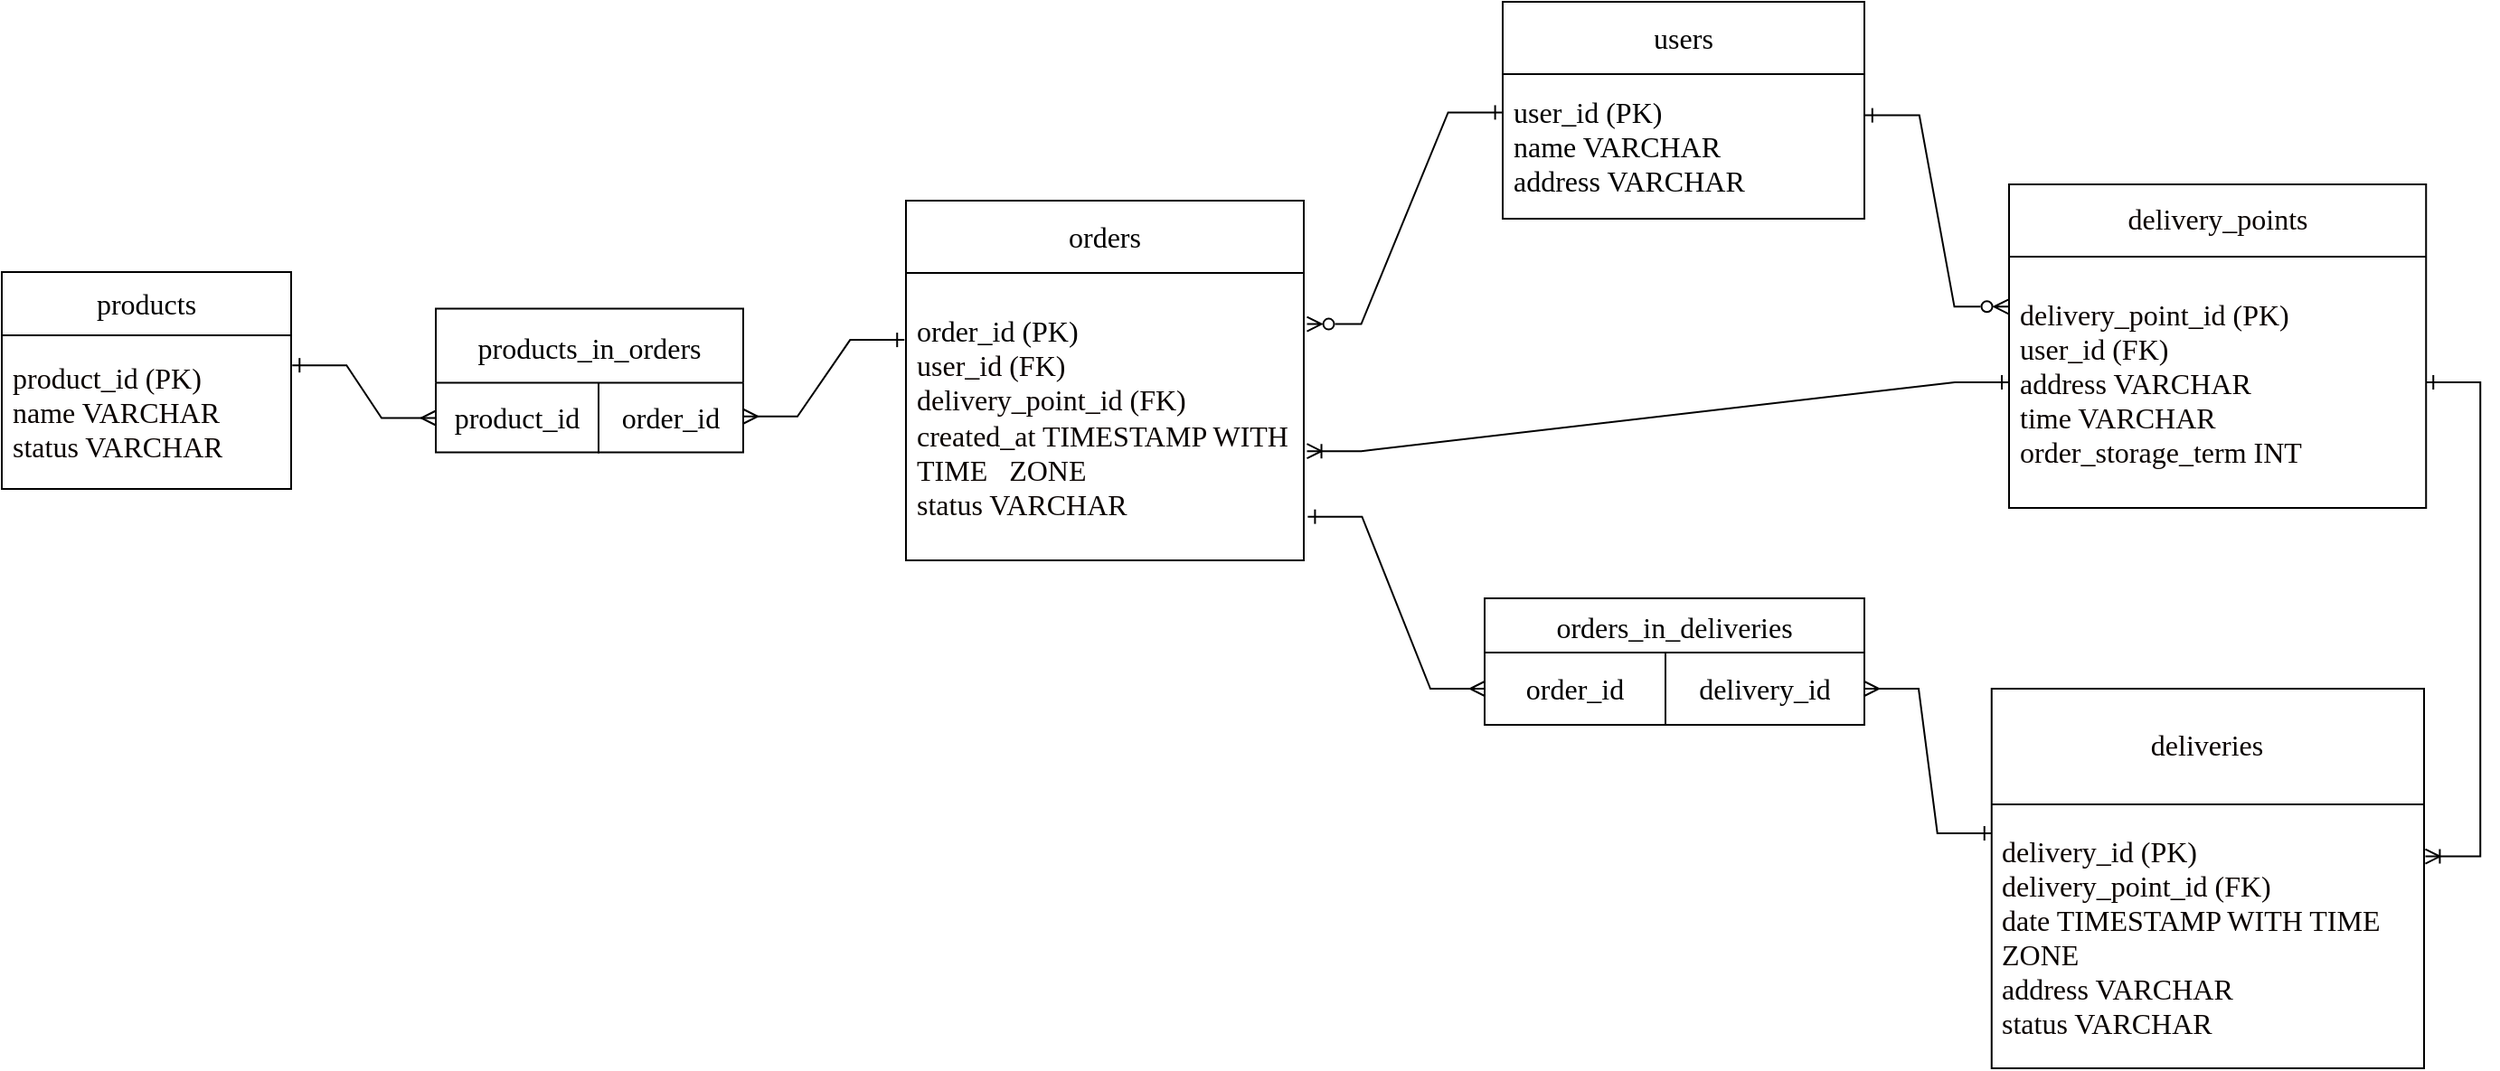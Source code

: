 <mxfile version="24.7.17">
  <diagram name="Страница — 1" id="AGJ4T7gUV2RrVNilVEZO">
    <mxGraphModel dx="2219" dy="621" grid="1" gridSize="10" guides="1" tooltips="1" connect="1" arrows="0" fold="1" page="1" pageScale="1" pageWidth="1169" pageHeight="827" math="0" shadow="0">
      <root>
        <mxCell id="0" />
        <mxCell id="1" parent="0" />
        <mxCell id="E9T-sOof5d7wJz7EKvrC-45" value="" style="shape=table;startSize=0;container=1;collapsible=0;childLayout=tableLayout;" parent="1" vertex="1">
          <mxGeometry x="280" y="60" width="200" height="120" as="geometry" />
        </mxCell>
        <mxCell id="E9T-sOof5d7wJz7EKvrC-46" value="" style="shape=tableRow;horizontal=0;startSize=0;swimlaneHead=0;swimlaneBody=0;strokeColor=inherit;top=0;left=0;bottom=0;right=0;collapsible=0;dropTarget=0;fillColor=none;points=[[0,0.5],[1,0.5]];portConstraint=eastwest;" parent="E9T-sOof5d7wJz7EKvrC-45" vertex="1">
          <mxGeometry width="200" height="40" as="geometry" />
        </mxCell>
        <mxCell id="E9T-sOof5d7wJz7EKvrC-47" value="&lt;font face=&quot;Times New Roman&quot; style=&quot;font-size: 16px;&quot;&gt;users&lt;/font&gt;" style="shape=partialRectangle;html=1;whiteSpace=wrap;connectable=0;strokeColor=inherit;overflow=hidden;fillColor=none;top=0;left=0;bottom=0;right=0;pointerEvents=1;align=center;" parent="E9T-sOof5d7wJz7EKvrC-46" vertex="1">
          <mxGeometry width="200" height="40" as="geometry">
            <mxRectangle width="200" height="40" as="alternateBounds" />
          </mxGeometry>
        </mxCell>
        <mxCell id="E9T-sOof5d7wJz7EKvrC-48" value="" style="shape=tableRow;horizontal=0;startSize=0;swimlaneHead=0;swimlaneBody=0;strokeColor=inherit;top=0;left=0;bottom=0;right=0;collapsible=0;dropTarget=0;fillColor=none;points=[[0,0.5],[1,0.5]];portConstraint=eastwest;" parent="E9T-sOof5d7wJz7EKvrC-45" vertex="1">
          <mxGeometry y="40" width="200" height="80" as="geometry" />
        </mxCell>
        <mxCell id="E9T-sOof5d7wJz7EKvrC-49" value="&lt;div style=&quot;font-size: 16px;&quot;&gt;&lt;font face=&quot;Times New Roman&quot; style=&quot;font-size: 16px;&quot;&gt;&amp;nbsp;user_id (PK)&lt;/font&gt;&lt;/div&gt;&lt;font face=&quot;h4QID22mVBc5x-CDYiEK&quot; style=&quot;font-size: 16px;&quot;&gt;&amp;nbsp;name VARCHAR&lt;/font&gt;&lt;div style=&quot;font-size: 16px;&quot;&gt;&lt;font face=&quot;h4QID22mVBc5x-CDYiEK&quot; style=&quot;font-size: 16px;&quot;&gt;&amp;nbsp;address VARCHAR&lt;/font&gt;&lt;/div&gt;" style="shape=partialRectangle;html=1;whiteSpace=wrap;connectable=0;strokeColor=inherit;overflow=hidden;fillColor=none;top=0;left=0;bottom=0;right=0;pointerEvents=1;align=left;" parent="E9T-sOof5d7wJz7EKvrC-48" vertex="1">
          <mxGeometry width="200" height="80" as="geometry">
            <mxRectangle width="200" height="80" as="alternateBounds" />
          </mxGeometry>
        </mxCell>
        <mxCell id="E9T-sOof5d7wJz7EKvrC-50" value="" style="shape=table;startSize=0;container=1;collapsible=0;childLayout=tableLayout;" parent="1" vertex="1">
          <mxGeometry x="-50" y="170" width="220" height="199" as="geometry" />
        </mxCell>
        <mxCell id="E9T-sOof5d7wJz7EKvrC-51" value="" style="shape=tableRow;horizontal=0;startSize=0;swimlaneHead=0;swimlaneBody=0;strokeColor=inherit;top=0;left=0;bottom=0;right=0;collapsible=0;dropTarget=0;fillColor=none;points=[[0,0.5],[1,0.5]];portConstraint=eastwest;" parent="E9T-sOof5d7wJz7EKvrC-50" vertex="1">
          <mxGeometry width="220" height="40" as="geometry" />
        </mxCell>
        <mxCell id="E9T-sOof5d7wJz7EKvrC-52" value="&lt;font style=&quot;font-size: 16px;&quot; face=&quot;Times New Roman&quot;&gt;orders&lt;/font&gt;" style="shape=partialRectangle;html=1;whiteSpace=wrap;connectable=0;strokeColor=inherit;overflow=hidden;fillColor=none;top=0;left=0;bottom=0;right=0;pointerEvents=1;" parent="E9T-sOof5d7wJz7EKvrC-51" vertex="1">
          <mxGeometry width="220" height="40" as="geometry">
            <mxRectangle width="220" height="40" as="alternateBounds" />
          </mxGeometry>
        </mxCell>
        <mxCell id="E9T-sOof5d7wJz7EKvrC-53" value="" style="shape=tableRow;horizontal=0;startSize=0;swimlaneHead=0;swimlaneBody=0;strokeColor=inherit;top=0;left=0;bottom=0;right=0;collapsible=0;dropTarget=0;fillColor=none;points=[[0,0.5],[1,0.5]];portConstraint=eastwest;" parent="E9T-sOof5d7wJz7EKvrC-50" vertex="1">
          <mxGeometry y="40" width="220" height="159" as="geometry" />
        </mxCell>
        <mxCell id="E9T-sOof5d7wJz7EKvrC-54" value="&lt;font style=&quot;font-size: 16px;&quot; face=&quot;Times New Roman&quot;&gt;&amp;nbsp;order_id (PK)&lt;/font&gt;&lt;div&gt;&lt;span style=&quot;color: rgb(10, 3, 0); font-family: iHlJsmXUPDdTPYYUEvS6; font-size: 16px; white-space: pre; background-color: rgb(255, 255, 255);&quot;&gt; user_id (FK)&lt;/span&gt;&lt;/div&gt;&lt;div&gt;&lt;span style=&quot;color: rgb(10, 3, 0); font-family: &amp;quot;Times New Roman&amp;quot;; font-size: 16px; white-space: pre; background-color: rgb(255, 255, 255);&quot;&gt; delivery_point_id (FK)&lt;/span&gt;&lt;div style=&quot;font-size: 16px;&quot;&gt;&lt;span style=&quot;background-color: rgb(255, 255, 255);&quot;&gt;&lt;font style=&quot;font-size: 16px;&quot; face=&quot;iHlJsmXUPDdTPYYUEvS6&quot; color=&quot;#0a0300&quot;&gt;&amp;nbsp;created_at TIMESTAMP WITH&amp;nbsp; &amp;nbsp;TIME&amp;nbsp; &amp;nbsp;ZONE&lt;/font&gt;&lt;/span&gt;&lt;/div&gt;&lt;div style=&quot;font-size: 16px;&quot;&gt;&lt;span style=&quot;color: rgb(10, 3, 0); font-family: eMbRWu4DokQ9QdMwVr3S; white-space: pre; background-color: rgb(255, 255, 255);&quot;&gt; status VARCHAR&lt;/span&gt;&lt;/div&gt;&lt;/div&gt;" style="shape=partialRectangle;html=1;whiteSpace=wrap;connectable=0;strokeColor=inherit;overflow=hidden;fillColor=none;top=0;left=0;bottom=0;right=0;pointerEvents=1;align=left;" parent="E9T-sOof5d7wJz7EKvrC-53" vertex="1">
          <mxGeometry width="220" height="159" as="geometry">
            <mxRectangle width="220" height="159" as="alternateBounds" />
          </mxGeometry>
        </mxCell>
        <mxCell id="E9T-sOof5d7wJz7EKvrC-55" value="" style="shape=table;startSize=0;container=1;collapsible=0;childLayout=tableLayout;" parent="1" vertex="1">
          <mxGeometry x="560" y="161" width="230.62" height="179" as="geometry" />
        </mxCell>
        <mxCell id="E9T-sOof5d7wJz7EKvrC-56" value="" style="shape=tableRow;horizontal=0;startSize=0;swimlaneHead=0;swimlaneBody=0;strokeColor=inherit;top=0;left=0;bottom=0;right=0;collapsible=0;dropTarget=0;fillColor=none;points=[[0,0.5],[1,0.5]];portConstraint=eastwest;" parent="E9T-sOof5d7wJz7EKvrC-55" vertex="1">
          <mxGeometry width="230.62" height="40" as="geometry" />
        </mxCell>
        <mxCell id="E9T-sOof5d7wJz7EKvrC-57" value="&lt;div style=&quot;line-height: 19px; white-space: pre;&quot;&gt;&lt;span style=&quot;background-color: rgb(255, 255, 255);&quot;&gt;&lt;font face=&quot;Times New Roman&quot; style=&quot;font-size: 16px;&quot; color=&quot;#0a0300&quot;&gt;delivery_points&lt;/font&gt;&lt;/span&gt;&lt;/div&gt;" style="shape=partialRectangle;html=1;whiteSpace=wrap;connectable=0;strokeColor=inherit;overflow=hidden;fillColor=none;top=0;left=0;bottom=0;right=0;pointerEvents=1;" parent="E9T-sOof5d7wJz7EKvrC-56" vertex="1">
          <mxGeometry width="231" height="40" as="geometry">
            <mxRectangle width="231" height="40" as="alternateBounds" />
          </mxGeometry>
        </mxCell>
        <mxCell id="E9T-sOof5d7wJz7EKvrC-58" value="" style="shape=tableRow;horizontal=0;startSize=0;swimlaneHead=0;swimlaneBody=0;strokeColor=inherit;top=0;left=0;bottom=0;right=0;collapsible=0;dropTarget=0;fillColor=none;points=[[0,0.5],[1,0.5]];portConstraint=eastwest;" parent="E9T-sOof5d7wJz7EKvrC-55" vertex="1">
          <mxGeometry y="40" width="230.62" height="139" as="geometry" />
        </mxCell>
        <mxCell id="E9T-sOof5d7wJz7EKvrC-59" value="&lt;div style=&quot;font-size: 16px; line-height: 19px; white-space: pre;&quot;&gt;&lt;div style=&quot;&quot;&gt;&lt;span style=&quot;background-color: rgb(255, 255, 255);&quot;&gt;&lt;font face=&quot;Times New Roman&quot; style=&quot;font-size: 16px;&quot; color=&quot;#0a0300&quot;&gt; delivery_point_id (PK)&lt;/font&gt;&lt;/span&gt;&lt;/div&gt;&lt;div style=&quot;&quot;&gt;&lt;span style=&quot;color: rgb(10, 3, 0); font-family: Xb1VAfM-ao1_9uIs2RKm; background-color: rgb(255, 255, 255);&quot;&gt; user_id (FK)&lt;/span&gt;&lt;/div&gt;&lt;div style=&quot;&quot;&gt;&lt;span style=&quot;background-color: rgb(255, 255, 255);&quot;&gt;&lt;font style=&quot;font-size: 16px;&quot; face=&quot;Xb1VAfM-ao1_9uIs2RKm&quot; color=&quot;#0a0300&quot;&gt;&amp;nbsp;address VARCHAR&lt;/font&gt;&lt;/span&gt;&lt;/div&gt;&lt;div style=&quot;&quot;&gt;&lt;span style=&quot;background-color: rgb(255, 255, 255);&quot;&gt;&lt;font style=&quot;font-size: 16px;&quot; face=&quot;Xb1VAfM-ao1_9uIs2RKm&quot; color=&quot;#0a0300&quot;&gt; time VARCHAR&lt;/font&gt;&lt;/span&gt;&lt;/div&gt;&lt;div style=&quot;&quot;&gt;&lt;span style=&quot;background-color: rgb(255, 255, 255);&quot;&gt;&lt;font style=&quot;font-size: 16px;&quot; face=&quot;Xb1VAfM-ao1_9uIs2RKm&quot; color=&quot;#0a0300&quot;&gt;&amp;nbsp;order_storage_term INT&lt;/font&gt;&lt;/span&gt;&lt;/div&gt;&lt;/div&gt;" style="shape=partialRectangle;html=1;whiteSpace=wrap;connectable=0;strokeColor=inherit;overflow=hidden;fillColor=none;top=0;left=0;bottom=0;right=0;pointerEvents=1;align=left;" parent="E9T-sOof5d7wJz7EKvrC-58" vertex="1">
          <mxGeometry width="231" height="139" as="geometry">
            <mxRectangle width="231" height="139" as="alternateBounds" />
          </mxGeometry>
        </mxCell>
        <mxCell id="E9T-sOof5d7wJz7EKvrC-62" value="" style="shape=table;startSize=0;container=1;collapsible=0;childLayout=tableLayout;" parent="1" vertex="1">
          <mxGeometry x="550.38" y="440" width="239.12" height="210.0" as="geometry" />
        </mxCell>
        <mxCell id="E9T-sOof5d7wJz7EKvrC-63" value="" style="shape=tableRow;horizontal=0;startSize=0;swimlaneHead=0;swimlaneBody=0;strokeColor=inherit;top=0;left=0;bottom=0;right=0;collapsible=0;dropTarget=0;fillColor=none;points=[[0,0.5],[1,0.5]];portConstraint=eastwest;" parent="E9T-sOof5d7wJz7EKvrC-62" vertex="1">
          <mxGeometry width="239.12" height="64" as="geometry" />
        </mxCell>
        <mxCell id="E9T-sOof5d7wJz7EKvrC-64" value="&lt;div style=&quot;line-height: 19px; white-space: pre;&quot;&gt;&lt;span style=&quot;background-color: rgb(255, 255, 255);&quot;&gt;&lt;font face=&quot;Times New Roman&quot; style=&quot;font-size: 16px;&quot; color=&quot;#0a0300&quot;&gt;deliveries&lt;/font&gt;&lt;/span&gt;&lt;/div&gt;" style="shape=partialRectangle;html=1;whiteSpace=wrap;connectable=0;strokeColor=inherit;overflow=hidden;fillColor=none;top=0;left=0;bottom=0;right=0;pointerEvents=1;" parent="E9T-sOof5d7wJz7EKvrC-63" vertex="1">
          <mxGeometry width="239" height="64" as="geometry">
            <mxRectangle width="239" height="64" as="alternateBounds" />
          </mxGeometry>
        </mxCell>
        <mxCell id="E9T-sOof5d7wJz7EKvrC-65" value="" style="shape=tableRow;horizontal=0;startSize=0;swimlaneHead=0;swimlaneBody=0;strokeColor=inherit;top=0;left=0;bottom=0;right=0;collapsible=0;dropTarget=0;fillColor=none;points=[[0,0.5],[1,0.5]];portConstraint=eastwest;" parent="E9T-sOof5d7wJz7EKvrC-62" vertex="1">
          <mxGeometry y="64" width="239.12" height="146" as="geometry" />
        </mxCell>
        <mxCell id="E9T-sOof5d7wJz7EKvrC-66" value="&lt;div style=&quot;font-size: 16px; line-height: 19px; white-space: pre;&quot;&gt;&lt;div style=&quot;&quot;&gt;&lt;span style=&quot;background-color: rgb(255, 255, 255);&quot;&gt;&lt;font face=&quot;Times New Roman&quot; style=&quot;font-size: 16px;&quot; color=&quot;#0a0300&quot;&gt; delivery_id (PK)&lt;/font&gt;&lt;/span&gt;&lt;/div&gt;&lt;div style=&quot;&quot;&gt;&lt;span style=&quot;color: rgb(10, 3, 0); font-family: &amp;quot;Times New Roman&amp;quot;; background-color: rgb(255, 255, 255);&quot;&gt; delivery_point_id (FK)&lt;/span&gt;&lt;span style=&quot;font-family: &amp;quot;Times New Roman&amp;quot;; white-space: normal;&quot;&gt;&lt;br&gt;&lt;/span&gt;&lt;/div&gt;&lt;div style=&quot;&quot;&gt;&lt;span style=&quot;background-color: rgb(255, 255, 255);&quot;&gt;&lt;font style=&quot;font-size: 16px;&quot; face=&quot;eMbRWu4DokQ9QdMwVr3S&quot; color=&quot;#0a0300&quot;&gt; date TIMESTAMP WITH TIME &lt;/font&gt;&lt;/span&gt;&lt;/div&gt;&lt;div style=&quot;&quot;&gt;&lt;span style=&quot;background-color: rgb(255, 255, 255);&quot;&gt;&lt;font style=&quot;font-size: 16px;&quot; face=&quot;eMbRWu4DokQ9QdMwVr3S&quot; color=&quot;#0a0300&quot;&gt; ZONE&lt;/font&gt;&lt;/span&gt;&lt;/div&gt;&lt;div style=&quot;&quot;&gt;&lt;span style=&quot;background-color: rgb(255, 255, 255);&quot;&gt;&lt;font face=&quot;eMbRWu4DokQ9QdMwVr3S&quot; style=&quot;font-size: 16px;&quot; color=&quot;#0a0300&quot;&gt; address VARCHAR&lt;/font&gt;&lt;/span&gt;&lt;/div&gt;&lt;div style=&quot;&quot;&gt;&lt;font face=&quot;eMbRWu4DokQ9QdMwVr3S&quot; color=&quot;#0a0300&quot;&gt;&lt;span style=&quot;background-color: rgb(255, 255, 255);&quot;&gt; status VARCHAR&lt;/span&gt;&lt;/font&gt;&lt;/div&gt;&lt;/div&gt;" style="shape=partialRectangle;html=1;whiteSpace=wrap;connectable=0;strokeColor=inherit;overflow=hidden;fillColor=none;top=0;left=0;bottom=0;right=0;pointerEvents=1;align=left;" parent="E9T-sOof5d7wJz7EKvrC-65" vertex="1">
          <mxGeometry width="239" height="146" as="geometry">
            <mxRectangle width="239" height="146" as="alternateBounds" />
          </mxGeometry>
        </mxCell>
        <mxCell id="E9T-sOof5d7wJz7EKvrC-76" value="" style="shape=table;startSize=0;container=1;collapsible=0;childLayout=tableLayout;" parent="1" vertex="1">
          <mxGeometry x="-550" y="209.5" width="160" height="120" as="geometry" />
        </mxCell>
        <mxCell id="E9T-sOof5d7wJz7EKvrC-77" value="" style="shape=tableRow;horizontal=0;startSize=0;swimlaneHead=0;swimlaneBody=0;strokeColor=inherit;top=0;left=0;bottom=0;right=0;collapsible=0;dropTarget=0;fillColor=none;points=[[0,0.5],[1,0.5]];portConstraint=eastwest;" parent="E9T-sOof5d7wJz7EKvrC-76" vertex="1">
          <mxGeometry width="160" height="35" as="geometry" />
        </mxCell>
        <mxCell id="E9T-sOof5d7wJz7EKvrC-78" value="&lt;font face=&quot;Times New Roman&quot; style=&quot;font-size: 16px;&quot;&gt;products&lt;/font&gt;" style="shape=partialRectangle;html=1;whiteSpace=wrap;connectable=0;strokeColor=inherit;overflow=hidden;fillColor=none;top=0;left=0;bottom=0;right=0;pointerEvents=1;" parent="E9T-sOof5d7wJz7EKvrC-77" vertex="1">
          <mxGeometry width="160" height="35" as="geometry">
            <mxRectangle width="160" height="35" as="alternateBounds" />
          </mxGeometry>
        </mxCell>
        <mxCell id="E9T-sOof5d7wJz7EKvrC-79" value="" style="shape=tableRow;horizontal=0;startSize=0;swimlaneHead=0;swimlaneBody=0;strokeColor=inherit;top=0;left=0;bottom=0;right=0;collapsible=0;dropTarget=0;fillColor=none;points=[[0,0.5],[1,0.5]];portConstraint=eastwest;" parent="E9T-sOof5d7wJz7EKvrC-76" vertex="1">
          <mxGeometry y="35" width="160" height="85" as="geometry" />
        </mxCell>
        <mxCell id="E9T-sOof5d7wJz7EKvrC-80" value="&lt;div style=&quot;font-size: 16px; line-height: 19px; white-space: pre;&quot;&gt;&lt;div style=&quot;&quot;&gt;&lt;span style=&quot;background-color: rgb(255, 255, 255);&quot;&gt;&lt;font face=&quot;Times New Roman&quot; style=&quot;font-size: 16px;&quot; color=&quot;#0a0300&quot;&gt; product_id (PK)&lt;/font&gt;&lt;/span&gt;&lt;/div&gt;&lt;div style=&quot;&quot;&gt;&lt;span style=&quot;background-color: rgb(255, 255, 255);&quot;&gt;&lt;font face=&quot;Times New Roman&quot; style=&quot;font-size: 16px;&quot; color=&quot;#0a0300&quot;&gt; name VARCHAR&lt;/font&gt;&lt;/span&gt;&lt;/div&gt;&lt;div style=&quot;&quot;&gt;&lt;span style=&quot;background-color: rgb(255, 255, 255);&quot;&gt;&lt;font face=&quot;Times New Roman&quot; style=&quot;font-size: 16px;&quot; color=&quot;#0a0300&quot;&gt; status VARCHAR&lt;/font&gt;&lt;/span&gt;&lt;/div&gt;&lt;/div&gt;" style="shape=partialRectangle;html=1;whiteSpace=wrap;connectable=0;strokeColor=inherit;overflow=hidden;fillColor=none;top=0;left=0;bottom=0;right=0;pointerEvents=1;align=left;" parent="E9T-sOof5d7wJz7EKvrC-79" vertex="1">
          <mxGeometry width="160" height="85" as="geometry">
            <mxRectangle width="160" height="85" as="alternateBounds" />
          </mxGeometry>
        </mxCell>
        <mxCell id="2b2q7rTUSK4Gcw4__swm-18" value="products_in_orders" style="shape=table;startSize=41;container=1;collapsible=0;childLayout=tableLayout;fontFamily=Times New Roman;fontSize=16;" parent="1" vertex="1">
          <mxGeometry x="-310" y="229.75" width="170" height="79.5" as="geometry" />
        </mxCell>
        <mxCell id="2b2q7rTUSK4Gcw4__swm-19" value="" style="shape=tableRow;horizontal=0;startSize=0;swimlaneHead=0;swimlaneBody=0;strokeColor=inherit;top=0;left=0;bottom=0;right=0;collapsible=0;dropTarget=0;fillColor=none;points=[[0,0.5],[1,0.5]];portConstraint=eastwest;" parent="2b2q7rTUSK4Gcw4__swm-18" vertex="1">
          <mxGeometry y="41" width="170" height="39" as="geometry" />
        </mxCell>
        <mxCell id="2b2q7rTUSK4Gcw4__swm-20" value="&lt;span style=&quot;font-family: &amp;quot;Times New Roman&amp;quot;; font-size: 16px;&quot;&gt;product_id&lt;/span&gt;" style="shape=partialRectangle;html=1;whiteSpace=wrap;connectable=0;strokeColor=inherit;overflow=hidden;fillColor=none;top=0;left=0;bottom=0;right=0;pointerEvents=1;" parent="2b2q7rTUSK4Gcw4__swm-19" vertex="1">
          <mxGeometry width="90" height="39" as="geometry">
            <mxRectangle width="90" height="39" as="alternateBounds" />
          </mxGeometry>
        </mxCell>
        <mxCell id="2b2q7rTUSK4Gcw4__swm-21" value="&lt;span style=&quot;font-family: &amp;quot;Times New Roman&amp;quot;; font-size: 16px;&quot;&gt;order_id&lt;/span&gt;" style="shape=partialRectangle;html=1;whiteSpace=wrap;connectable=0;strokeColor=inherit;overflow=hidden;fillColor=none;top=0;left=0;bottom=0;right=0;pointerEvents=1;" parent="2b2q7rTUSK4Gcw4__swm-19" vertex="1">
          <mxGeometry x="90" width="80" height="39" as="geometry">
            <mxRectangle width="80" height="39" as="alternateBounds" />
          </mxGeometry>
        </mxCell>
        <mxCell id="2b2q7rTUSK4Gcw4__swm-22" value="" style="edgeStyle=entityRelationEdgeStyle;fontSize=12;html=1;endArrow=ERmany;endFill=0;startArrow=ERone;rounded=0;exitX=1.004;exitY=0.195;exitDx=0;exitDy=0;entryX=0;entryY=0.5;entryDx=0;entryDy=0;exitPerimeter=0;startFill=0;" parent="1" source="E9T-sOof5d7wJz7EKvrC-79" target="2b2q7rTUSK4Gcw4__swm-19" edge="1">
          <mxGeometry width="100" height="100" relative="1" as="geometry">
            <mxPoint x="-400" y="520" as="sourcePoint" />
            <mxPoint x="-70" y="230" as="targetPoint" />
          </mxGeometry>
        </mxCell>
        <mxCell id="2b2q7rTUSK4Gcw4__swm-23" value="" style="edgeStyle=entityRelationEdgeStyle;fontSize=12;html=1;endArrow=ERone;endFill=0;startArrow=ERmany;rounded=0;exitX=1;exitY=0.75;exitDx=0;exitDy=0;entryX=-0.004;entryY=0.233;entryDx=0;entryDy=0;entryPerimeter=0;startFill=0;" parent="1" source="2b2q7rTUSK4Gcw4__swm-18" target="E9T-sOof5d7wJz7EKvrC-53" edge="1">
          <mxGeometry width="100" height="100" relative="1" as="geometry">
            <mxPoint x="-240" y="520" as="sourcePoint" />
            <mxPoint x="-140" y="420" as="targetPoint" />
          </mxGeometry>
        </mxCell>
        <mxCell id="2b2q7rTUSK4Gcw4__swm-28" value="orders_in_deliveries" style="shape=table;startSize=30;container=1;collapsible=0;childLayout=tableLayout;fontFamily=Times New Roman;fontSize=16;" parent="1" vertex="1">
          <mxGeometry x="270" y="390" width="210" height="70" as="geometry" />
        </mxCell>
        <mxCell id="2b2q7rTUSK4Gcw4__swm-29" value="" style="shape=tableRow;horizontal=0;startSize=0;swimlaneHead=0;swimlaneBody=0;strokeColor=inherit;top=0;left=0;bottom=0;right=0;collapsible=0;dropTarget=0;fillColor=none;points=[[0,0.5],[1,0.5]];portConstraint=eastwest;" parent="2b2q7rTUSK4Gcw4__swm-28" vertex="1">
          <mxGeometry y="30" width="210" height="40" as="geometry" />
        </mxCell>
        <mxCell id="2b2q7rTUSK4Gcw4__swm-30" value="&lt;font style=&quot;font-size: 16px;&quot; face=&quot;Times New Roman&quot;&gt;order_id&lt;/font&gt;" style="shape=partialRectangle;html=1;whiteSpace=wrap;connectable=0;strokeColor=inherit;overflow=hidden;fillColor=none;top=0;left=0;bottom=0;right=0;pointerEvents=1;" parent="2b2q7rTUSK4Gcw4__swm-29" vertex="1">
          <mxGeometry width="100" height="40" as="geometry">
            <mxRectangle width="100" height="40" as="alternateBounds" />
          </mxGeometry>
        </mxCell>
        <mxCell id="2b2q7rTUSK4Gcw4__swm-31" value="&lt;font face=&quot;Times New Roman&quot; style=&quot;font-size: 16px;&quot;&gt;delivery_id&lt;/font&gt;" style="shape=partialRectangle;html=1;whiteSpace=wrap;connectable=0;strokeColor=inherit;overflow=hidden;fillColor=none;top=0;left=0;bottom=0;right=0;pointerEvents=1;" parent="2b2q7rTUSK4Gcw4__swm-29" vertex="1">
          <mxGeometry x="100" width="110" height="40" as="geometry">
            <mxRectangle width="110" height="40" as="alternateBounds" />
          </mxGeometry>
        </mxCell>
        <mxCell id="2b2q7rTUSK4Gcw4__swm-36" value="" style="edgeStyle=entityRelationEdgeStyle;fontSize=12;html=1;endArrow=ERmany;startArrow=ERone;rounded=0;startFill=0;endFill=0;entryX=0;entryY=0.5;entryDx=0;entryDy=0;exitX=1.01;exitY=0.848;exitDx=0;exitDy=0;exitPerimeter=0;" parent="1" source="E9T-sOof5d7wJz7EKvrC-53" target="2b2q7rTUSK4Gcw4__swm-29" edge="1">
          <mxGeometry width="100" height="100" relative="1" as="geometry">
            <mxPoint x="180" y="349" as="sourcePoint" />
            <mxPoint x="270" y="440" as="targetPoint" />
          </mxGeometry>
        </mxCell>
        <mxCell id="2b2q7rTUSK4Gcw4__swm-45" value="" style="edgeStyle=entityRelationEdgeStyle;fontSize=12;html=1;endArrow=ERone;startArrow=ERoneToMany;rounded=0;startFill=0;endFill=0;exitX=1.003;exitY=0.197;exitDx=0;exitDy=0;exitPerimeter=0;" parent="1" source="E9T-sOof5d7wJz7EKvrC-65" target="E9T-sOof5d7wJz7EKvrC-58" edge="1">
          <mxGeometry width="100" height="100" relative="1" as="geometry">
            <mxPoint x="832.5" y="630" as="sourcePoint" />
            <mxPoint x="890" y="400" as="targetPoint" />
            <Array as="points">
              <mxPoint x="900" y="480" />
            </Array>
          </mxGeometry>
        </mxCell>
        <mxCell id="wmr54m42OXE8aB2sKYUo-9" value="" style="edgeStyle=entityRelationEdgeStyle;fontSize=12;html=1;endArrow=ERone;startArrow=ERoneToMany;rounded=0;exitX=1.008;exitY=0.62;exitDx=0;exitDy=0;entryX=0;entryY=0.5;entryDx=0;entryDy=0;startFill=0;endFill=0;exitPerimeter=0;" parent="1" source="E9T-sOof5d7wJz7EKvrC-53" target="E9T-sOof5d7wJz7EKvrC-58" edge="1">
          <mxGeometry width="100" height="100" relative="1" as="geometry">
            <mxPoint x="480" y="320.25" as="sourcePoint" />
            <mxPoint x="400" y="190" as="targetPoint" />
          </mxGeometry>
        </mxCell>
        <mxCell id="wmr54m42OXE8aB2sKYUo-11" value="" style="edgeStyle=entityRelationEdgeStyle;fontSize=12;html=1;endArrow=ERzeroToMany;startArrow=ERone;rounded=0;entryX=-0.001;entryY=0.199;entryDx=0;entryDy=0;entryPerimeter=0;exitX=1.002;exitY=0.285;exitDx=0;exitDy=0;exitPerimeter=0;startFill=0;endFill=0;" parent="1" source="E9T-sOof5d7wJz7EKvrC-48" target="E9T-sOof5d7wJz7EKvrC-58" edge="1">
          <mxGeometry width="100" height="100" relative="1" as="geometry">
            <mxPoint x="370" y="410" as="sourcePoint" />
            <mxPoint x="470" y="310" as="targetPoint" />
            <Array as="points">
              <mxPoint x="430" y="190" />
              <mxPoint x="440" y="170" />
            </Array>
          </mxGeometry>
        </mxCell>
        <mxCell id="wmr54m42OXE8aB2sKYUo-12" value="" style="edgeStyle=entityRelationEdgeStyle;fontSize=12;html=1;endArrow=ERzeroToMany;endFill=0;rounded=0;startArrow=ERone;startFill=0;exitX=-0.001;exitY=0.265;exitDx=0;exitDy=0;exitPerimeter=0;entryX=1.008;entryY=0.178;entryDx=0;entryDy=0;entryPerimeter=0;" parent="1" source="E9T-sOof5d7wJz7EKvrC-48" target="E9T-sOof5d7wJz7EKvrC-53" edge="1">
          <mxGeometry width="100" height="100" relative="1" as="geometry">
            <mxPoint x="180" y="60" as="sourcePoint" />
            <mxPoint x="240" y="210" as="targetPoint" />
          </mxGeometry>
        </mxCell>
        <mxCell id="FoKa_UVApaZhg_ThdkSs-1" value="" style="edgeStyle=entityRelationEdgeStyle;fontSize=12;html=1;endArrow=ERone;startArrow=ERmany;rounded=0;exitX=1;exitY=0.5;exitDx=0;exitDy=0;entryX=0;entryY=0.5;entryDx=0;entryDy=0;startFill=0;endFill=0;" parent="1" source="2b2q7rTUSK4Gcw4__swm-29" edge="1">
          <mxGeometry width="100" height="100" relative="1" as="geometry">
            <mxPoint x="162.38" y="558" as="sourcePoint" />
            <mxPoint x="550.38" y="520" as="targetPoint" />
          </mxGeometry>
        </mxCell>
      </root>
    </mxGraphModel>
  </diagram>
</mxfile>
